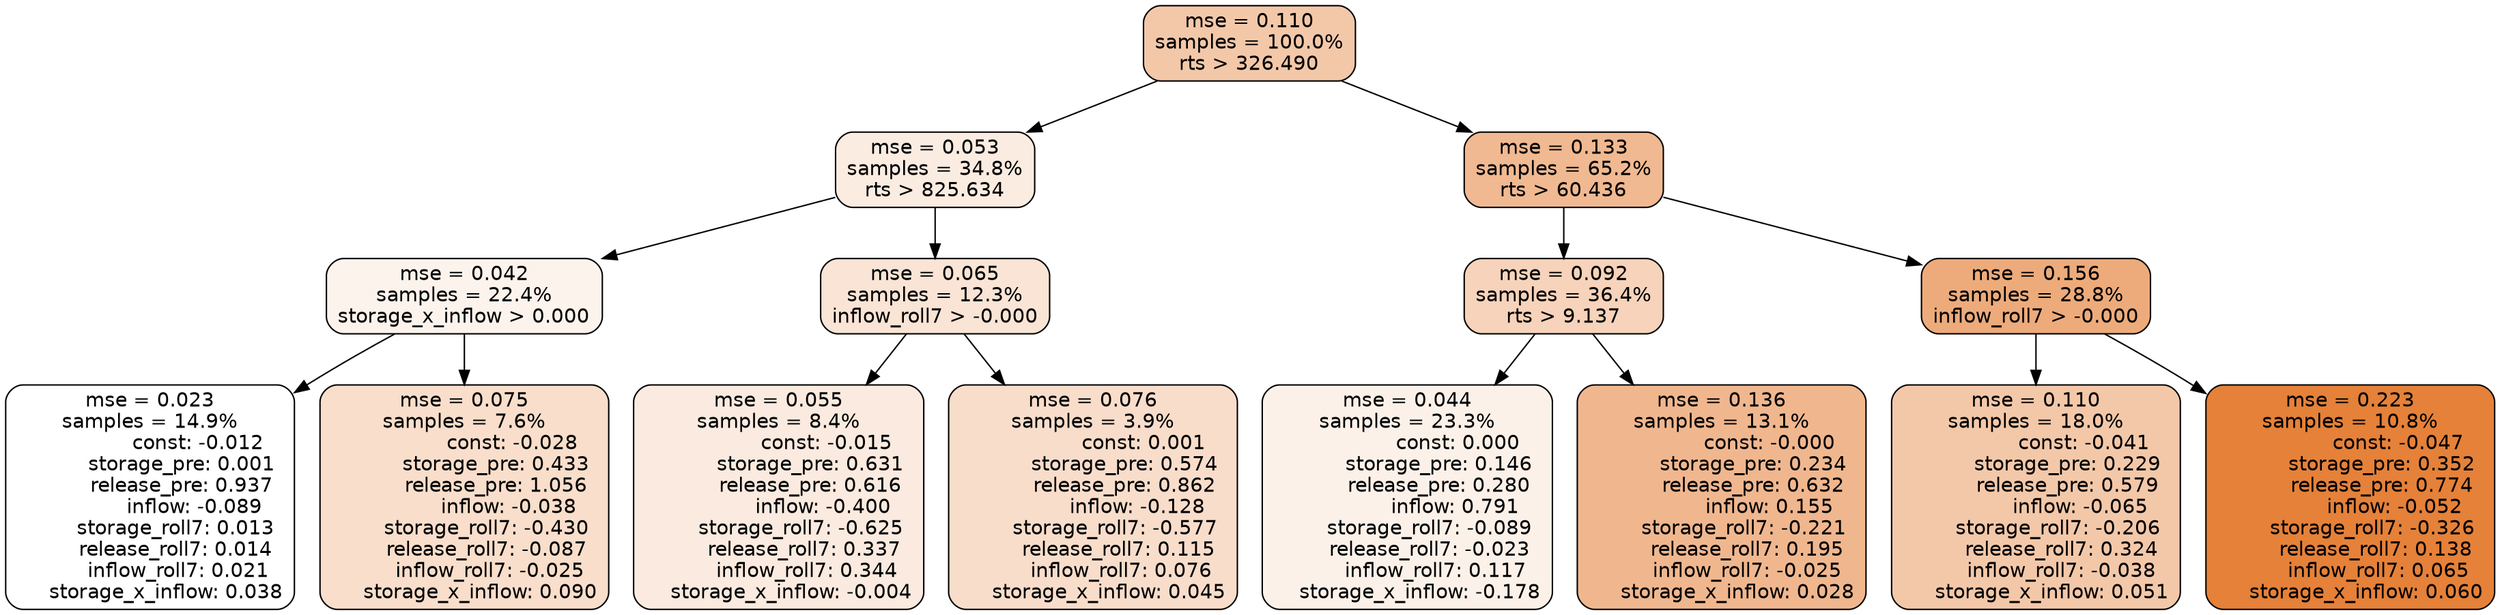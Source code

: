digraph tree {
node [shape=rectangle, style="filled, rounded", color="black", fontname=helvetica] ;
edge [fontname=helvetica] ;
	"0" [label="mse = 0.110
samples = 100.0%
rts > 326.490", fillcolor="#f3c8a9"]
	"8" [label="mse = 0.053
samples = 34.8%
rts > 825.634", fillcolor="#fbece1"]
	"1" [label="mse = 0.133
samples = 65.2%
rts > 60.436", fillcolor="#f0b991"]
	"9" [label="mse = 0.042
samples = 22.4%
storage_x_inflow > 0.000", fillcolor="#fcf3ec"]
	"12" [label="mse = 0.065
samples = 12.3%
inflow_roll7 > -0.000", fillcolor="#f9e4d5"]
	"2" [label="mse = 0.092
samples = 36.4%
rts > 9.137", fillcolor="#f6d3ba"]
	"5" [label="mse = 0.156
samples = 28.8%
inflow_roll7 > -0.000", fillcolor="#edab7b"]
	"10" [label="mse = 0.023
samples = 14.9%
               const: -0.012
          storage_pre: 0.001
          release_pre: 0.937
              inflow: -0.089
        storage_roll7: 0.013
        release_roll7: 0.014
         inflow_roll7: 0.021
     storage_x_inflow: 0.038", fillcolor="#ffffff"]
	"11" [label="mse = 0.075
samples = 7.6%
               const: -0.028
          storage_pre: 0.433
          release_pre: 1.056
              inflow: -0.038
       storage_roll7: -0.430
       release_roll7: -0.087
        inflow_roll7: -0.025
     storage_x_inflow: 0.090", fillcolor="#f8decb"]
	"13" [label="mse = 0.055
samples = 8.4%
               const: -0.015
          storage_pre: 0.631
          release_pre: 0.616
              inflow: -0.400
       storage_roll7: -0.625
        release_roll7: 0.337
         inflow_roll7: 0.344
    storage_x_inflow: -0.004", fillcolor="#faeadf"]
	"14" [label="mse = 0.076
samples = 3.9%
                const: 0.001
          storage_pre: 0.574
          release_pre: 0.862
              inflow: -0.128
       storage_roll7: -0.577
        release_roll7: 0.115
         inflow_roll7: 0.076
     storage_x_inflow: 0.045", fillcolor="#f8ddcb"]
	"3" [label="mse = 0.044
samples = 23.3%
                const: 0.000
          storage_pre: 0.146
          release_pre: 0.280
               inflow: 0.791
       storage_roll7: -0.089
       release_roll7: -0.023
         inflow_roll7: 0.117
    storage_x_inflow: -0.178", fillcolor="#fcf1e9"]
	"4" [label="mse = 0.136
samples = 13.1%
               const: -0.000
          storage_pre: 0.234
          release_pre: 0.632
               inflow: 0.155
       storage_roll7: -0.221
        release_roll7: 0.195
        inflow_roll7: -0.025
     storage_x_inflow: 0.028", fillcolor="#f0b78f"]
	"6" [label="mse = 0.110
samples = 18.0%
               const: -0.041
          storage_pre: 0.229
          release_pre: 0.579
              inflow: -0.065
       storage_roll7: -0.206
        release_roll7: 0.324
        inflow_roll7: -0.038
     storage_x_inflow: 0.051", fillcolor="#f3c8a9"]
	"7" [label="mse = 0.223
samples = 10.8%
               const: -0.047
          storage_pre: 0.352
          release_pre: 0.774
              inflow: -0.052
       storage_roll7: -0.326
        release_roll7: 0.138
         inflow_roll7: 0.065
     storage_x_inflow: 0.060", fillcolor="#e58139"]

	"0" -> "1"
	"0" -> "8"
	"8" -> "9"
	"8" -> "12"
	"1" -> "2"
	"1" -> "5"
	"9" -> "10"
	"9" -> "11"
	"12" -> "13"
	"12" -> "14"
	"2" -> "3"
	"2" -> "4"
	"5" -> "6"
	"5" -> "7"
}